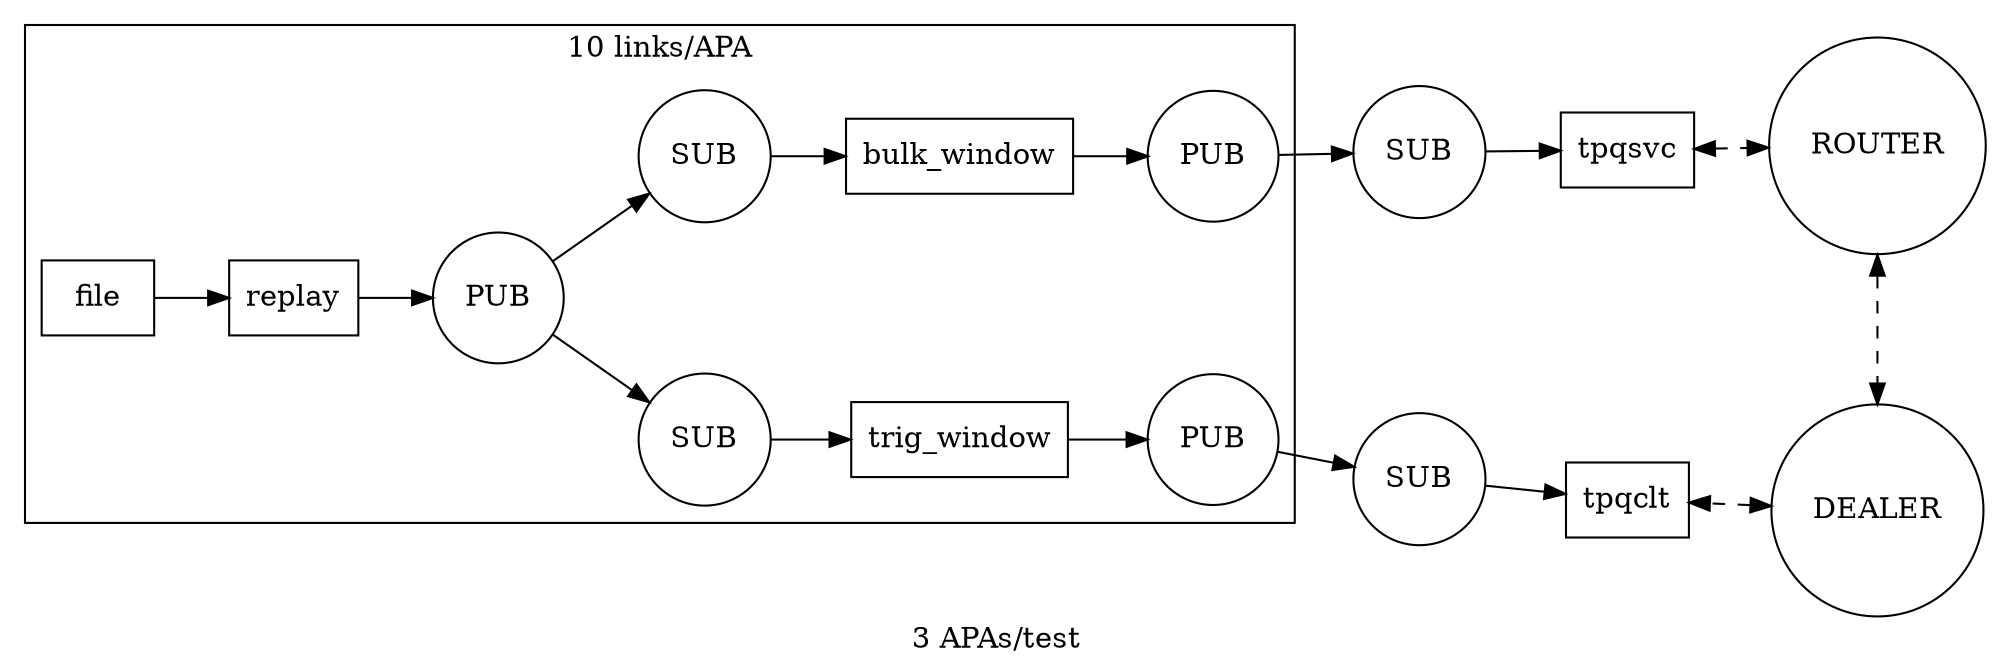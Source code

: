 digraph tpqsvctest {
        label="3 APAs/test"
        rankdir=LR
        nodesep=1

        subgraph custer_apa {
                label="3 APAs/test"
                subgraph cluster_link {
                        label="10 links/APA"
                        node[shape=circle]
                        pub_replay[label="PUB"]
                        sub_window1[label="SUB"]
                        pub_window1[label="PUB"]
                        sub_window2[label="SUB"]
                        pub_window2[label="PUB"]
                        node[shape=box]
                        file
                        replay
                        bulk_window
                        trig_window
                }
                node[shape=circle]
                sub_tpqsvc[label="SUB"]
                sub_tpqclt[label="SUB"]
                r_tpqsvc[label="ROUTER"]
                d_tpqclt[label="DEALER"]
                node[shape=box]
                tpqsvc
                tpqclt
                { rank=same r_tpqsvc, d_tpqclt }
                { rank=same  tpqsvc tpqclt }

        }
        file->replay->pub_replay
        pub_replay->sub_window1->bulk_window->pub_window1->sub_tpqsvc->tpqsvc
        pub_replay->sub_window2->trig_window->pub_window2->sub_tpqclt->tpqclt
        tpqsvc->r_tpqsvc->d_tpqclt->tpqclt[dir=both,style=dashed]
}
